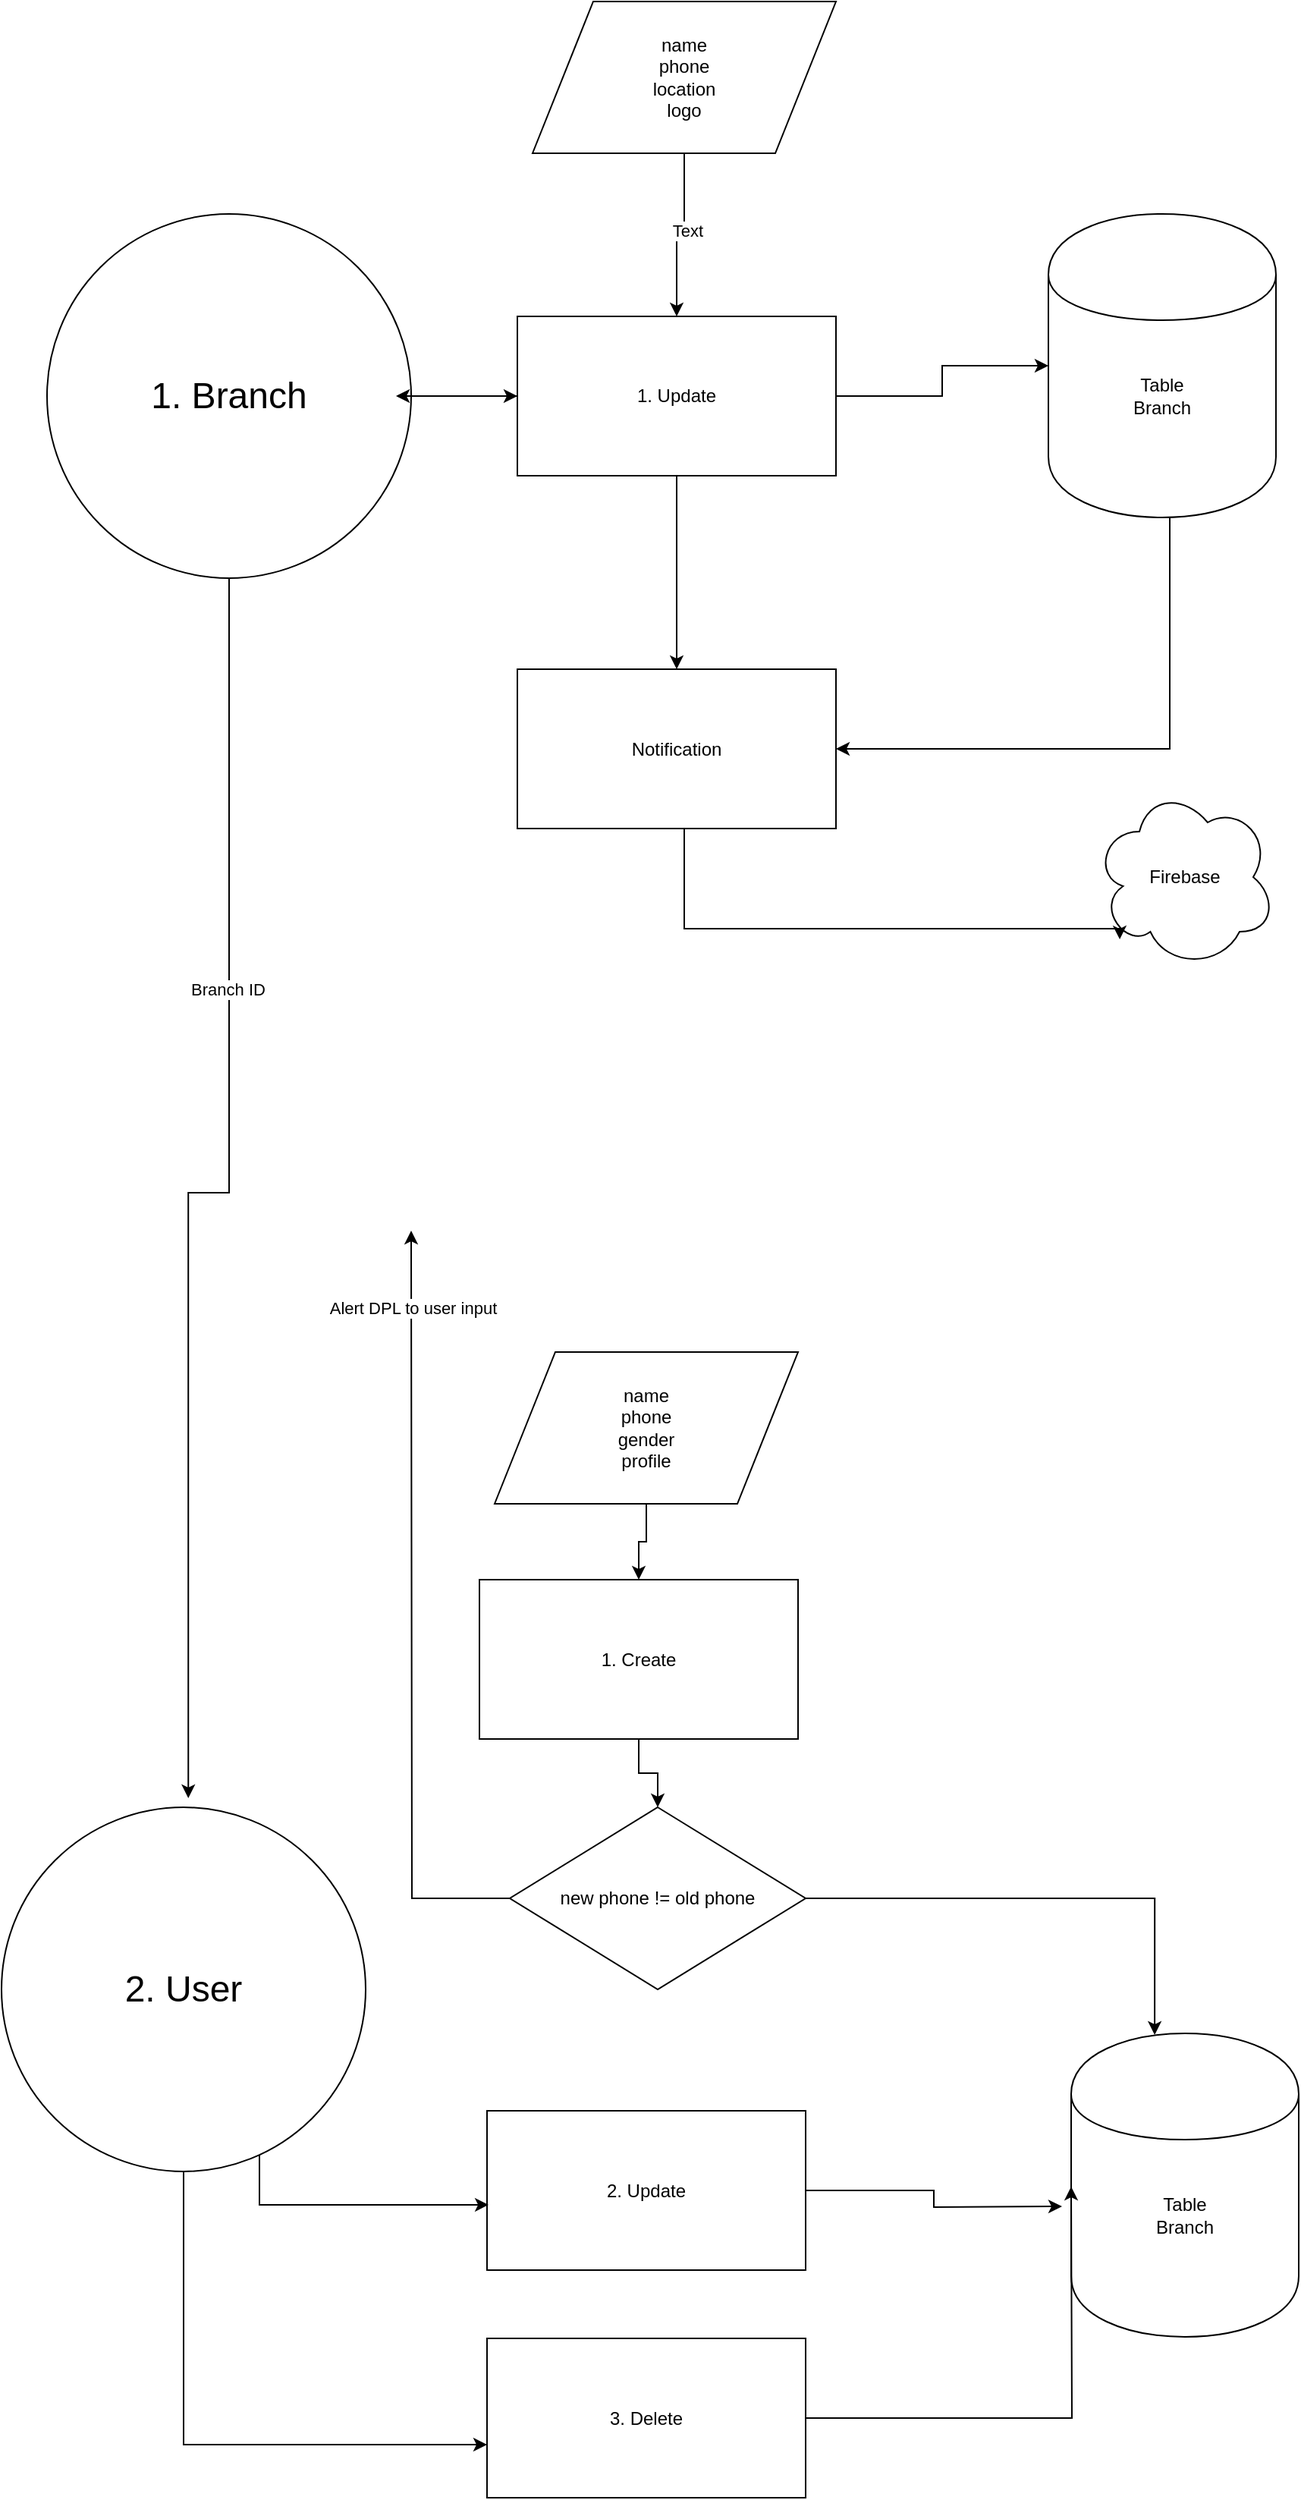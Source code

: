 <mxfile version="24.5.3" type="device">
  <diagram name="Page-1" id="lnrsdPn40qcqsZbx_0sn">
    <mxGraphModel dx="2208" dy="1902" grid="1" gridSize="10" guides="1" tooltips="1" connect="1" arrows="1" fold="1" page="1" pageScale="1" pageWidth="850" pageHeight="1100" math="0" shadow="0">
      <root>
        <mxCell id="0" />
        <mxCell id="1" parent="0" />
        <mxCell id="QPm-Pdk9cJPZGnmWrmcM-3" style="edgeStyle=orthogonalEdgeStyle;rounded=0;orthogonalLoop=1;jettySize=auto;html=1;" edge="1" parent="1" source="QPm-Pdk9cJPZGnmWrmcM-1" target="QPm-Pdk9cJPZGnmWrmcM-2">
          <mxGeometry relative="1" as="geometry" />
        </mxCell>
        <mxCell id="QPm-Pdk9cJPZGnmWrmcM-1" value="&lt;font style=&quot;font-size: 24px;&quot;&gt;1. Branch&lt;/font&gt;" style="shape=ellipse;html=1;dashed=0;whiteSpace=wrap;perimeter=ellipsePerimeter;" vertex="1" parent="1">
          <mxGeometry x="20" y="100" width="240" height="240" as="geometry" />
        </mxCell>
        <mxCell id="QPm-Pdk9cJPZGnmWrmcM-8" style="edgeStyle=orthogonalEdgeStyle;rounded=0;orthogonalLoop=1;jettySize=auto;html=1;" edge="1" parent="1" source="QPm-Pdk9cJPZGnmWrmcM-2" target="QPm-Pdk9cJPZGnmWrmcM-7">
          <mxGeometry relative="1" as="geometry" />
        </mxCell>
        <mxCell id="QPm-Pdk9cJPZGnmWrmcM-10" style="edgeStyle=orthogonalEdgeStyle;rounded=0;orthogonalLoop=1;jettySize=auto;html=1;" edge="1" parent="1" source="QPm-Pdk9cJPZGnmWrmcM-2" target="QPm-Pdk9cJPZGnmWrmcM-9">
          <mxGeometry relative="1" as="geometry" />
        </mxCell>
        <mxCell id="QPm-Pdk9cJPZGnmWrmcM-16" value="" style="edgeStyle=orthogonalEdgeStyle;rounded=0;orthogonalLoop=1;jettySize=auto;html=1;" edge="1" parent="1" source="QPm-Pdk9cJPZGnmWrmcM-2">
          <mxGeometry relative="1" as="geometry">
            <mxPoint x="250" y="220" as="targetPoint" />
          </mxGeometry>
        </mxCell>
        <mxCell id="QPm-Pdk9cJPZGnmWrmcM-2" value="1. Update" style="html=1;dashed=0;whiteSpace=wrap;" vertex="1" parent="1">
          <mxGeometry x="330" y="167.5" width="210" height="105" as="geometry" />
        </mxCell>
        <mxCell id="QPm-Pdk9cJPZGnmWrmcM-6" style="edgeStyle=orthogonalEdgeStyle;rounded=0;orthogonalLoop=1;jettySize=auto;html=1;" edge="1" parent="1" source="QPm-Pdk9cJPZGnmWrmcM-4" target="QPm-Pdk9cJPZGnmWrmcM-2">
          <mxGeometry relative="1" as="geometry" />
        </mxCell>
        <mxCell id="QPm-Pdk9cJPZGnmWrmcM-14" value="Text" style="edgeLabel;html=1;align=center;verticalAlign=middle;resizable=0;points=[];" vertex="1" connectable="0" parent="QPm-Pdk9cJPZGnmWrmcM-6">
          <mxGeometry x="-0.093" y="2" relative="1" as="geometry">
            <mxPoint as="offset" />
          </mxGeometry>
        </mxCell>
        <mxCell id="QPm-Pdk9cJPZGnmWrmcM-4" value="name&lt;div&gt;phone&lt;/div&gt;&lt;div&gt;location&lt;/div&gt;&lt;div&gt;logo&lt;/div&gt;" style="shape=parallelogram;perimeter=parallelogramPerimeter;whiteSpace=wrap;html=1;dashed=0;" vertex="1" parent="1">
          <mxGeometry x="340" y="-40" width="200" height="100" as="geometry" />
        </mxCell>
        <mxCell id="QPm-Pdk9cJPZGnmWrmcM-11" style="edgeStyle=orthogonalEdgeStyle;rounded=0;orthogonalLoop=1;jettySize=auto;html=1;entryX=1;entryY=0.5;entryDx=0;entryDy=0;" edge="1" parent="1" source="QPm-Pdk9cJPZGnmWrmcM-7" target="QPm-Pdk9cJPZGnmWrmcM-9">
          <mxGeometry relative="1" as="geometry">
            <Array as="points">
              <mxPoint x="760" y="453" />
            </Array>
          </mxGeometry>
        </mxCell>
        <mxCell id="QPm-Pdk9cJPZGnmWrmcM-7" value="Table&lt;div&gt;Branch&lt;/div&gt;" style="shape=cylinder;whiteSpace=wrap;html=1;boundedLbl=1;backgroundOutline=1;" vertex="1" parent="1">
          <mxGeometry x="680" y="100" width="150" height="200" as="geometry" />
        </mxCell>
        <mxCell id="QPm-Pdk9cJPZGnmWrmcM-9" value="Notification" style="html=1;dashed=0;whiteSpace=wrap;" vertex="1" parent="1">
          <mxGeometry x="330" y="400" width="210" height="105" as="geometry" />
        </mxCell>
        <mxCell id="QPm-Pdk9cJPZGnmWrmcM-12" value="Firebase" style="shape=cloud;whiteSpace=wrap;html=1;" vertex="1" parent="1">
          <mxGeometry x="710" y="477" width="120" height="120" as="geometry" />
        </mxCell>
        <mxCell id="QPm-Pdk9cJPZGnmWrmcM-13" style="edgeStyle=orthogonalEdgeStyle;rounded=0;orthogonalLoop=1;jettySize=auto;html=1;entryX=0.142;entryY=0.842;entryDx=0;entryDy=0;entryPerimeter=0;" edge="1" parent="1" source="QPm-Pdk9cJPZGnmWrmcM-9" target="QPm-Pdk9cJPZGnmWrmcM-12">
          <mxGeometry relative="1" as="geometry">
            <Array as="points">
              <mxPoint x="440" y="571" />
            </Array>
          </mxGeometry>
        </mxCell>
        <mxCell id="QPm-Pdk9cJPZGnmWrmcM-36" style="edgeStyle=orthogonalEdgeStyle;rounded=0;orthogonalLoop=1;jettySize=auto;html=1;entryX=0.5;entryY=0;entryDx=0;entryDy=0;" edge="1" parent="1" source="QPm-Pdk9cJPZGnmWrmcM-19" target="QPm-Pdk9cJPZGnmWrmcM-35">
          <mxGeometry relative="1" as="geometry" />
        </mxCell>
        <mxCell id="QPm-Pdk9cJPZGnmWrmcM-19" value="1. Create" style="html=1;dashed=0;whiteSpace=wrap;" vertex="1" parent="1">
          <mxGeometry x="305" y="1000" width="210" height="105" as="geometry" />
        </mxCell>
        <mxCell id="QPm-Pdk9cJPZGnmWrmcM-20" value="Table&lt;div&gt;Branch&lt;/div&gt;" style="shape=cylinder;whiteSpace=wrap;html=1;boundedLbl=1;backgroundOutline=1;" vertex="1" parent="1">
          <mxGeometry x="695" y="1299" width="150" height="200" as="geometry" />
        </mxCell>
        <mxCell id="QPm-Pdk9cJPZGnmWrmcM-22" value="&lt;font style=&quot;font-size: 24px;&quot;&gt;2. User&lt;/font&gt;" style="shape=ellipse;html=1;dashed=0;whiteSpace=wrap;perimeter=ellipsePerimeter;" vertex="1" parent="1">
          <mxGeometry x="-10" y="1150" width="240" height="240" as="geometry" />
        </mxCell>
        <mxCell id="QPm-Pdk9cJPZGnmWrmcM-23" style="edgeStyle=orthogonalEdgeStyle;rounded=0;orthogonalLoop=1;jettySize=auto;html=1;entryX=0.513;entryY=-0.025;entryDx=0;entryDy=0;entryPerimeter=0;" edge="1" parent="1" source="QPm-Pdk9cJPZGnmWrmcM-1" target="QPm-Pdk9cJPZGnmWrmcM-22">
          <mxGeometry relative="1" as="geometry" />
        </mxCell>
        <mxCell id="QPm-Pdk9cJPZGnmWrmcM-24" value="Branch ID" style="edgeLabel;html=1;align=center;verticalAlign=middle;resizable=0;points=[];" vertex="1" connectable="0" parent="QPm-Pdk9cJPZGnmWrmcM-23">
          <mxGeometry x="-0.349" y="-1" relative="1" as="geometry">
            <mxPoint as="offset" />
          </mxGeometry>
        </mxCell>
        <mxCell id="QPm-Pdk9cJPZGnmWrmcM-25" value="2. Update" style="html=1;dashed=0;whiteSpace=wrap;" vertex="1" parent="1">
          <mxGeometry x="310" y="1350" width="210" height="105" as="geometry" />
        </mxCell>
        <mxCell id="QPm-Pdk9cJPZGnmWrmcM-32" style="edgeStyle=orthogonalEdgeStyle;rounded=0;orthogonalLoop=1;jettySize=auto;html=1;" edge="1" parent="1" source="QPm-Pdk9cJPZGnmWrmcM-26">
          <mxGeometry relative="1" as="geometry">
            <mxPoint x="695" y="1400" as="targetPoint" />
          </mxGeometry>
        </mxCell>
        <mxCell id="QPm-Pdk9cJPZGnmWrmcM-26" value="3. Delete" style="html=1;dashed=0;whiteSpace=wrap;" vertex="1" parent="1">
          <mxGeometry x="310" y="1500" width="210" height="105" as="geometry" />
        </mxCell>
        <mxCell id="QPm-Pdk9cJPZGnmWrmcM-28" style="edgeStyle=orthogonalEdgeStyle;rounded=0;orthogonalLoop=1;jettySize=auto;html=1;entryX=0.005;entryY=0.59;entryDx=0;entryDy=0;entryPerimeter=0;" edge="1" parent="1" source="QPm-Pdk9cJPZGnmWrmcM-22" target="QPm-Pdk9cJPZGnmWrmcM-25">
          <mxGeometry relative="1" as="geometry">
            <Array as="points">
              <mxPoint x="160" y="1412" />
            </Array>
          </mxGeometry>
        </mxCell>
        <mxCell id="QPm-Pdk9cJPZGnmWrmcM-29" style="edgeStyle=orthogonalEdgeStyle;rounded=0;orthogonalLoop=1;jettySize=auto;html=1;entryX=0;entryY=0.667;entryDx=0;entryDy=0;entryPerimeter=0;" edge="1" parent="1" source="QPm-Pdk9cJPZGnmWrmcM-22" target="QPm-Pdk9cJPZGnmWrmcM-26">
          <mxGeometry relative="1" as="geometry">
            <Array as="points">
              <mxPoint x="110" y="1570" />
            </Array>
          </mxGeometry>
        </mxCell>
        <mxCell id="QPm-Pdk9cJPZGnmWrmcM-31" style="edgeStyle=orthogonalEdgeStyle;rounded=0;orthogonalLoop=1;jettySize=auto;html=1;entryX=-0.04;entryY=0.565;entryDx=0;entryDy=0;entryPerimeter=0;" edge="1" parent="1" source="QPm-Pdk9cJPZGnmWrmcM-25">
          <mxGeometry relative="1" as="geometry">
            <mxPoint x="689" y="1413" as="targetPoint" />
          </mxGeometry>
        </mxCell>
        <mxCell id="QPm-Pdk9cJPZGnmWrmcM-34" style="edgeStyle=orthogonalEdgeStyle;rounded=0;orthogonalLoop=1;jettySize=auto;html=1;" edge="1" parent="1" source="QPm-Pdk9cJPZGnmWrmcM-33" target="QPm-Pdk9cJPZGnmWrmcM-19">
          <mxGeometry relative="1" as="geometry" />
        </mxCell>
        <mxCell id="QPm-Pdk9cJPZGnmWrmcM-33" value="name&lt;div&gt;phone&lt;/div&gt;&lt;div&gt;gender&lt;/div&gt;&lt;div&gt;profile&lt;/div&gt;" style="shape=parallelogram;perimeter=parallelogramPerimeter;whiteSpace=wrap;html=1;dashed=0;" vertex="1" parent="1">
          <mxGeometry x="315" y="850" width="200" height="100" as="geometry" />
        </mxCell>
        <mxCell id="QPm-Pdk9cJPZGnmWrmcM-38" style="edgeStyle=orthogonalEdgeStyle;rounded=0;orthogonalLoop=1;jettySize=auto;html=1;" edge="1" parent="1" source="QPm-Pdk9cJPZGnmWrmcM-35">
          <mxGeometry relative="1" as="geometry">
            <mxPoint x="260" y="770" as="targetPoint" />
          </mxGeometry>
        </mxCell>
        <mxCell id="QPm-Pdk9cJPZGnmWrmcM-39" value="Alert DPL to user input" style="edgeLabel;html=1;align=center;verticalAlign=middle;resizable=0;points=[];" vertex="1" connectable="0" parent="QPm-Pdk9cJPZGnmWrmcM-38">
          <mxGeometry x="0.8" y="-1" relative="1" as="geometry">
            <mxPoint as="offset" />
          </mxGeometry>
        </mxCell>
        <mxCell id="QPm-Pdk9cJPZGnmWrmcM-35" value="new phone != old phone" style="shape=rhombus;html=1;dashed=0;whiteSpace=wrap;perimeter=rhombusPerimeter;" vertex="1" parent="1">
          <mxGeometry x="325" y="1150" width="195" height="120" as="geometry" />
        </mxCell>
        <mxCell id="QPm-Pdk9cJPZGnmWrmcM-37" style="edgeStyle=orthogonalEdgeStyle;rounded=0;orthogonalLoop=1;jettySize=auto;html=1;entryX=0.367;entryY=0.005;entryDx=0;entryDy=0;entryPerimeter=0;" edge="1" parent="1" source="QPm-Pdk9cJPZGnmWrmcM-35" target="QPm-Pdk9cJPZGnmWrmcM-20">
          <mxGeometry relative="1" as="geometry" />
        </mxCell>
      </root>
    </mxGraphModel>
  </diagram>
</mxfile>
